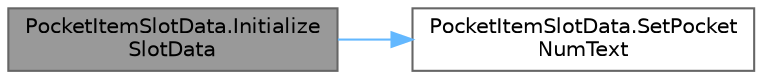 digraph "PocketItemSlotData.InitializeSlotData"
{
 // LATEX_PDF_SIZE
  bgcolor="transparent";
  edge [fontname=Helvetica,fontsize=10,labelfontname=Helvetica,labelfontsize=10];
  node [fontname=Helvetica,fontsize=10,shape=box,height=0.2,width=0.4];
  rankdir="LR";
  Node1 [id="Node000001",label="PocketItemSlotData.Initialize\lSlotData",height=0.2,width=0.4,color="gray40", fillcolor="grey60", style="filled", fontcolor="black",tooltip=" "];
  Node1 -> Node2 [id="edge1_Node000001_Node000002",color="steelblue1",style="solid",tooltip=" "];
  Node2 [id="Node000002",label="PocketItemSlotData.SetPocket\lNumText",height=0.2,width=0.4,color="grey40", fillcolor="white", style="filled",URL="$class_pocket_item_slot_data.html#aac0388b040f17a518fb74dabe0578790",tooltip=" "];
}
